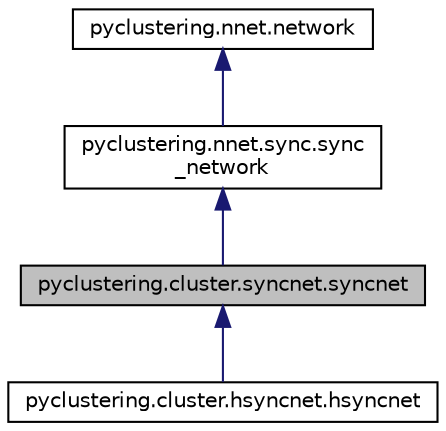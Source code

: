 digraph "pyclustering.cluster.syncnet.syncnet"
{
 // INTERACTIVE_SVG=YES
 // LATEX_PDF_SIZE
  edge [fontname="Helvetica",fontsize="10",labelfontname="Helvetica",labelfontsize="10"];
  node [fontname="Helvetica",fontsize="10",shape=record];
  Node1 [label="pyclustering.cluster.syncnet.syncnet",height=0.2,width=0.4,color="black", fillcolor="grey75", style="filled", fontcolor="black",tooltip="Class represents clustering algorithm SyncNet."];
  Node2 -> Node1 [dir="back",color="midnightblue",fontsize="10",style="solid",fontname="Helvetica"];
  Node2 [label="pyclustering.nnet.sync.sync\l_network",height=0.2,width=0.4,color="black", fillcolor="white", style="filled",URL="$db/de3/classpyclustering_1_1nnet_1_1sync_1_1sync__network.html",tooltip="Model of oscillatory network that is based on the Kuramoto model of synchronization."];
  Node3 -> Node2 [dir="back",color="midnightblue",fontsize="10",style="solid",fontname="Helvetica"];
  Node3 [label="pyclustering.nnet.network",height=0.2,width=0.4,color="black", fillcolor="white", style="filled",URL="$d5/d9f/classpyclustering_1_1nnet_1_1network.html",tooltip="Common network description that consists of information about oscillators and connection between them..."];
  Node1 -> Node4 [dir="back",color="midnightblue",fontsize="10",style="solid",fontname="Helvetica"];
  Node4 [label="pyclustering.cluster.hsyncnet.hsyncnet",height=0.2,width=0.4,color="black", fillcolor="white", style="filled",URL="$d5/d0a/classpyclustering_1_1cluster_1_1hsyncnet_1_1hsyncnet.html",tooltip="Class represents clustering algorithm HSyncNet."];
}
